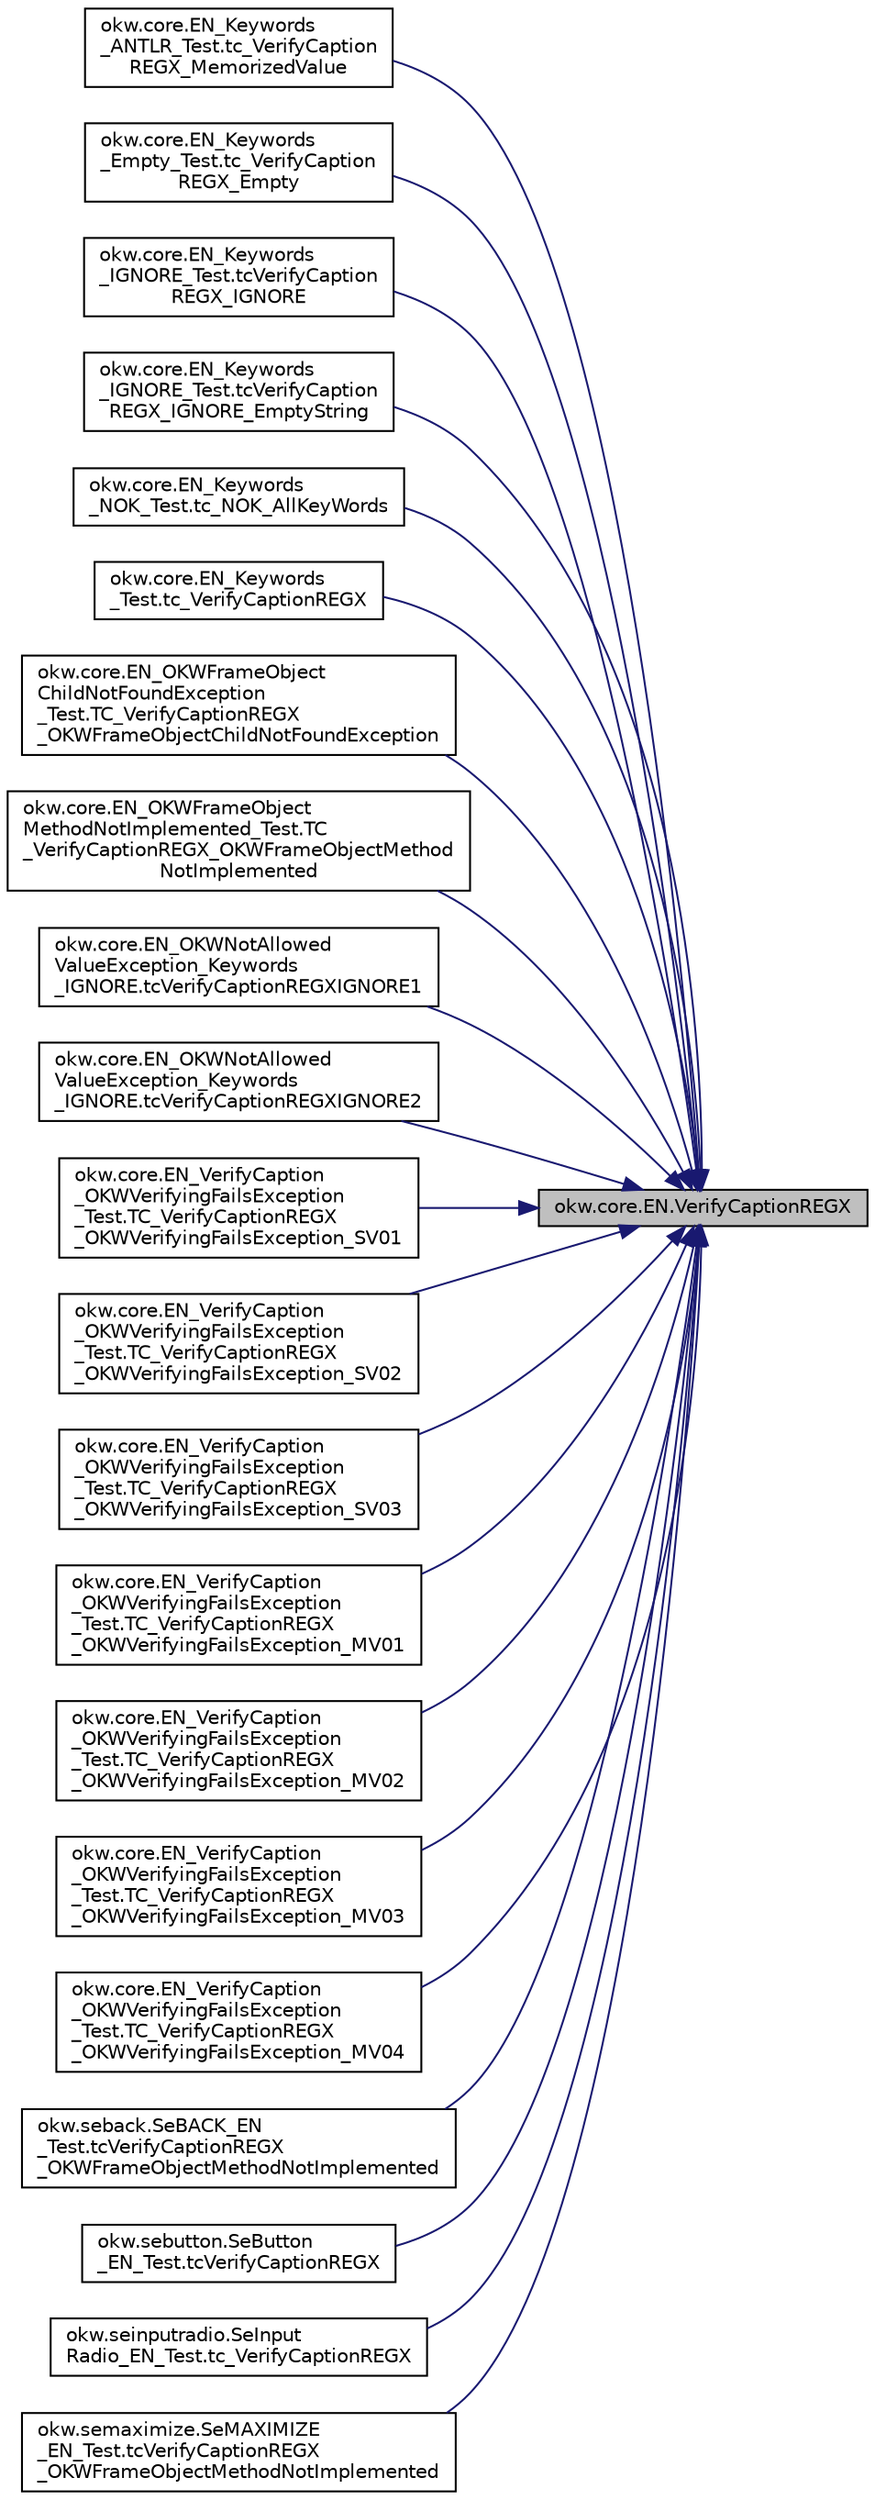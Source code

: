 digraph "okw.core.EN.VerifyCaptionREGX"
{
 // INTERACTIVE_SVG=YES
 // LATEX_PDF_SIZE
  edge [fontname="Helvetica",fontsize="10",labelfontname="Helvetica",labelfontsize="10"];
  node [fontname="Helvetica",fontsize="10",shape=record];
  rankdir="RL";
  Node3069 [label="okw.core.EN.VerifyCaptionREGX",height=0.2,width=0.4,color="black", fillcolor="grey75", style="filled", fontcolor="black",tooltip="Überprüft die Überschrift des Objektes."];
  Node3069 -> Node3070 [dir="back",color="midnightblue",fontsize="10",style="solid",fontname="Helvetica"];
  Node3070 [label="okw.core.EN_Keywords\l_ANTLR_Test.tc_VerifyCaption\lREGX_MemorizedValue",height=0.2,width=0.4,color="black", fillcolor="white", style="filled",URL="$classokw_1_1core_1_1_e_n___keywords___a_n_t_l_r___test.html#a1b63acea80fde6a7d214854cb2d00241",tooltip=" "];
  Node3069 -> Node3071 [dir="back",color="midnightblue",fontsize="10",style="solid",fontname="Helvetica"];
  Node3071 [label="okw.core.EN_Keywords\l_Empty_Test.tc_VerifyCaption\lREGX_Empty",height=0.2,width=0.4,color="black", fillcolor="white", style="filled",URL="$classokw_1_1core_1_1_e_n___keywords___empty___test.html#a34785fa02a502a0dc07809466029c0d4",tooltip="Prüft \"${EMPTY}\" für das Schlüsslewort VerifyCaptionREGX(strng,string)"];
  Node3069 -> Node3072 [dir="back",color="midnightblue",fontsize="10",style="solid",fontname="Helvetica"];
  Node3072 [label="okw.core.EN_Keywords\l_IGNORE_Test.tcVerifyCaption\lREGX_IGNORE",height=0.2,width=0.4,color="black", fillcolor="white", style="filled",URL="$classokw_1_1core_1_1_e_n___keywords___i_g_n_o_r_e___test.html#ae1b7fb68d54302a3dbc530f35e230cb2",tooltip=" "];
  Node3069 -> Node3073 [dir="back",color="midnightblue",fontsize="10",style="solid",fontname="Helvetica"];
  Node3073 [label="okw.core.EN_Keywords\l_IGNORE_Test.tcVerifyCaption\lREGX_IGNORE_EmptyString",height=0.2,width=0.4,color="black", fillcolor="white", style="filled",URL="$classokw_1_1core_1_1_e_n___keywords___i_g_n_o_r_e___test.html#a7c28acff2df1baddf77e2a94a490de50",tooltip=" "];
  Node3069 -> Node3074 [dir="back",color="midnightblue",fontsize="10",style="solid",fontname="Helvetica"];
  Node3074 [label="okw.core.EN_Keywords\l_NOK_Test.tc_NOK_AllKeyWords",height=0.2,width=0.4,color="black", fillcolor="white", style="filled",URL="$classokw_1_1core_1_1_e_n___keywords___n_o_k___test.html#a81a960a2341dfb0e27da7871291c84dc",tooltip="Prüft methoden aufruf für einen einfachen Click."];
  Node3069 -> Node3075 [dir="back",color="midnightblue",fontsize="10",style="solid",fontname="Helvetica"];
  Node3075 [label="okw.core.EN_Keywords\l_Test.tc_VerifyCaptionREGX",height=0.2,width=0.4,color="black", fillcolor="white", style="filled",URL="$classokw_1_1core_1_1_e_n___keywords___test.html#a5c9999e0dcecd1c288a8f1ddfdcdf6b5",tooltip="\"Normaler\" Testfall für das Schlüsselwort VerifyCaptionREGX."];
  Node3069 -> Node3076 [dir="back",color="midnightblue",fontsize="10",style="solid",fontname="Helvetica"];
  Node3076 [label="okw.core.EN_OKWFrameObject\lChildNotFoundException\l_Test.TC_VerifyCaptionREGX\l_OKWFrameObjectChildNotFoundException",height=0.2,width=0.4,color="black", fillcolor="white", style="filled",URL="$classokw_1_1core_1_1_e_n___o_k_w_frame_object_child_not_found_exception___test.html#a9ccdac8fb1def4a694c9cd975c4a031f",tooltip="Prüft ob die Ausnahme OKWFrameObjectChildNotFoundException durch die LFC-VerifyCaption ausgelöst wird..."];
  Node3069 -> Node3077 [dir="back",color="midnightblue",fontsize="10",style="solid",fontname="Helvetica"];
  Node3077 [label="okw.core.EN_OKWFrameObject\lMethodNotImplemented_Test.TC\l_VerifyCaptionREGX_OKWFrameObjectMethod\lNotImplemented",height=0.2,width=0.4,color="black", fillcolor="white", style="filled",URL="$classokw_1_1core_1_1_e_n___o_k_w_frame_object_method_not_implemented___test.html#ac6cd1438926ef15a886f147595b253f1",tooltip="Prüft ob die Ausnahme OKWFrameObjectMethodNotImplemented von VerifyCaptionREGX( FN,..."];
  Node3069 -> Node3078 [dir="back",color="midnightblue",fontsize="10",style="solid",fontname="Helvetica"];
  Node3078 [label="okw.core.EN_OKWNotAllowed\lValueException_Keywords\l_IGNORE.tcVerifyCaptionREGXIGNORE1",height=0.2,width=0.4,color="black", fillcolor="white", style="filled",URL="$classokw_1_1core_1_1_e_n___o_k_w_not_allowed_value_exception___keywords___i_g_n_o_r_e.html#a1f91137449af660632852f7d382ea4c3",tooltip="Prüft ob \"${IGNORE} \" die Ausnahme okw.exceptions.OKWNotAllowedValueException auslöst."];
  Node3069 -> Node3079 [dir="back",color="midnightblue",fontsize="10",style="solid",fontname="Helvetica"];
  Node3079 [label="okw.core.EN_OKWNotAllowed\lValueException_Keywords\l_IGNORE.tcVerifyCaptionREGXIGNORE2",height=0.2,width=0.4,color="black", fillcolor="white", style="filled",URL="$classokw_1_1core_1_1_e_n___o_k_w_not_allowed_value_exception___keywords___i_g_n_o_r_e.html#a447e9bdbfe9c4be6d2d1ad4997ca1bd3",tooltip="Prüft ob \"\"${IGNORE}${TCN}\" die Ausnahme okw.exceptions.OKWNotAllowedValueException auslöst."];
  Node3069 -> Node3080 [dir="back",color="midnightblue",fontsize="10",style="solid",fontname="Helvetica"];
  Node3080 [label="okw.core.EN_VerifyCaption\l_OKWVerifyingFailsException\l_Test.TC_VerifyCaptionREGX\l_OKWVerifyingFailsException_SV01",height=0.2,width=0.4,color="black", fillcolor="white", style="filled",URL="$classokw_1_1core_1_1_e_n___verify_caption___o_k_w_verifying_fails_exception___test.html#ae8df5828732532ebd4267798db8a80a3",tooltip="Prüft, ob die Ausnahme OKWVerifyingFailsException bei einem Soll/Ist-Vergleich ausgelöst wird."];
  Node3069 -> Node3081 [dir="back",color="midnightblue",fontsize="10",style="solid",fontname="Helvetica"];
  Node3081 [label="okw.core.EN_VerifyCaption\l_OKWVerifyingFailsException\l_Test.TC_VerifyCaptionREGX\l_OKWVerifyingFailsException_SV02",height=0.2,width=0.4,color="black", fillcolor="white", style="filled",URL="$classokw_1_1core_1_1_e_n___verify_caption___o_k_w_verifying_fails_exception___test.html#aba780c2aacca430e93ca9d83d58a8e09",tooltip="Prüft, ob die Ausnahme OKWVerifyingFailsException bei einem Soll/Ist-Vergleich ausgelöst wird."];
  Node3069 -> Node3082 [dir="back",color="midnightblue",fontsize="10",style="solid",fontname="Helvetica"];
  Node3082 [label="okw.core.EN_VerifyCaption\l_OKWVerifyingFailsException\l_Test.TC_VerifyCaptionREGX\l_OKWVerifyingFailsException_SV03",height=0.2,width=0.4,color="black", fillcolor="white", style="filled",URL="$classokw_1_1core_1_1_e_n___verify_caption___o_k_w_verifying_fails_exception___test.html#ac0855c3bc13cfbcb1eb361d3405cdca5",tooltip="Prüft, ob die Ausnahme OKWVerifyingFailsException bei einem Soll/Ist-Vergleich ausgelöst wird."];
  Node3069 -> Node3083 [dir="back",color="midnightblue",fontsize="10",style="solid",fontname="Helvetica"];
  Node3083 [label="okw.core.EN_VerifyCaption\l_OKWVerifyingFailsException\l_Test.TC_VerifyCaptionREGX\l_OKWVerifyingFailsException_MV01",height=0.2,width=0.4,color="black", fillcolor="white", style="filled",URL="$classokw_1_1core_1_1_e_n___verify_caption___o_k_w_verifying_fails_exception___test.html#ac436e0c1fdc730f02f54a5d1fec914c5",tooltip="Prüft, ob die Ausnahme OKWVerifyingFailsException bei einem Soll/Ist-Vergleich ausgelöst wird."];
  Node3069 -> Node3084 [dir="back",color="midnightblue",fontsize="10",style="solid",fontname="Helvetica"];
  Node3084 [label="okw.core.EN_VerifyCaption\l_OKWVerifyingFailsException\l_Test.TC_VerifyCaptionREGX\l_OKWVerifyingFailsException_MV02",height=0.2,width=0.4,color="black", fillcolor="white", style="filled",URL="$classokw_1_1core_1_1_e_n___verify_caption___o_k_w_verifying_fails_exception___test.html#ae6db100161f0ab14c5d7c59d9fff7363",tooltip="Prüft, ob die Ausnahme OKWVerifyingFailsException bei einem Soll/Ist-Vergleich ausgelöst wird."];
  Node3069 -> Node3085 [dir="back",color="midnightblue",fontsize="10",style="solid",fontname="Helvetica"];
  Node3085 [label="okw.core.EN_VerifyCaption\l_OKWVerifyingFailsException\l_Test.TC_VerifyCaptionREGX\l_OKWVerifyingFailsException_MV03",height=0.2,width=0.4,color="black", fillcolor="white", style="filled",URL="$classokw_1_1core_1_1_e_n___verify_caption___o_k_w_verifying_fails_exception___test.html#a67ee1acdc3baca7d79a33386672c7b53",tooltip="Prüft, ob die Ausnahme OKWVerifyingFailsException bei einem Soll/Ist-Vergleich ausgelöst wird."];
  Node3069 -> Node3086 [dir="back",color="midnightblue",fontsize="10",style="solid",fontname="Helvetica"];
  Node3086 [label="okw.core.EN_VerifyCaption\l_OKWVerifyingFailsException\l_Test.TC_VerifyCaptionREGX\l_OKWVerifyingFailsException_MV04",height=0.2,width=0.4,color="black", fillcolor="white", style="filled",URL="$classokw_1_1core_1_1_e_n___verify_caption___o_k_w_verifying_fails_exception___test.html#a3017a8f03746bf338189c7c3cb40aed2",tooltip="Prüft, ob die Ausnahme OKWVerifyingFailsException bei einem Soll/Ist-Vergleich ausgelöst wird."];
  Node3069 -> Node3087 [dir="back",color="midnightblue",fontsize="10",style="solid",fontname="Helvetica"];
  Node3087 [label="okw.seback.SeBACK_EN\l_Test.tcVerifyCaptionREGX\l_OKWFrameObjectMethodNotImplemented",height=0.2,width=0.4,color="black", fillcolor="white", style="filled",URL="$classokw_1_1seback_1_1_se_b_a_c_k___e_n___test.html#a651eb4ffbaa140d757df4e98cf4ca410",tooltip="Test des Schlüsselwortes \"VerifyCaptionREGX( FN, ExpVal ) für SeBACK."];
  Node3069 -> Node3088 [dir="back",color="midnightblue",fontsize="10",style="solid",fontname="Helvetica"];
  Node3088 [label="okw.sebutton.SeButton\l_EN_Test.tcVerifyCaptionREGX",height=0.2,width=0.4,color="black", fillcolor="white", style="filled",URL="$classokw_1_1sebutton_1_1_se_button___e_n___test.html#ae2b43d3bfbf6757406c0e54569d7924e",tooltip="Test des Schlüsselwortes VerifyCaptionREGX für den GUI-Adapter SeButton."];
  Node3069 -> Node3089 [dir="back",color="midnightblue",fontsize="10",style="solid",fontname="Helvetica"];
  Node3089 [label="okw.seinputradio.SeInput\lRadio_EN_Test.tc_VerifyCaptionREGX",height=0.2,width=0.4,color="black", fillcolor="white", style="filled",URL="$classokw_1_1seinputradio_1_1_se_input_radio___e_n___test.html#a926203ecdd7129f2d670b6694f10e3a8",tooltip="Test des Schlüsselwortes VerifyCaptionREGX für den GUI-Adapter SeInputRadio."];
  Node3069 -> Node3090 [dir="back",color="midnightblue",fontsize="10",style="solid",fontname="Helvetica"];
  Node3090 [label="okw.semaximize.SeMAXIMIZE\l_EN_Test.tcVerifyCaptionREGX\l_OKWFrameObjectMethodNotImplemented",height=0.2,width=0.4,color="black", fillcolor="white", style="filled",URL="$classokw_1_1semaximize_1_1_se_m_a_x_i_m_i_z_e___e_n___test.html#a0d09f3cbfded12626746bdcd5ff64636",tooltip="Test des Schlüsselwortes \"VerifyCaptionREGX( FN, ExpVal ) für SeMAXIMIZE."];
}
